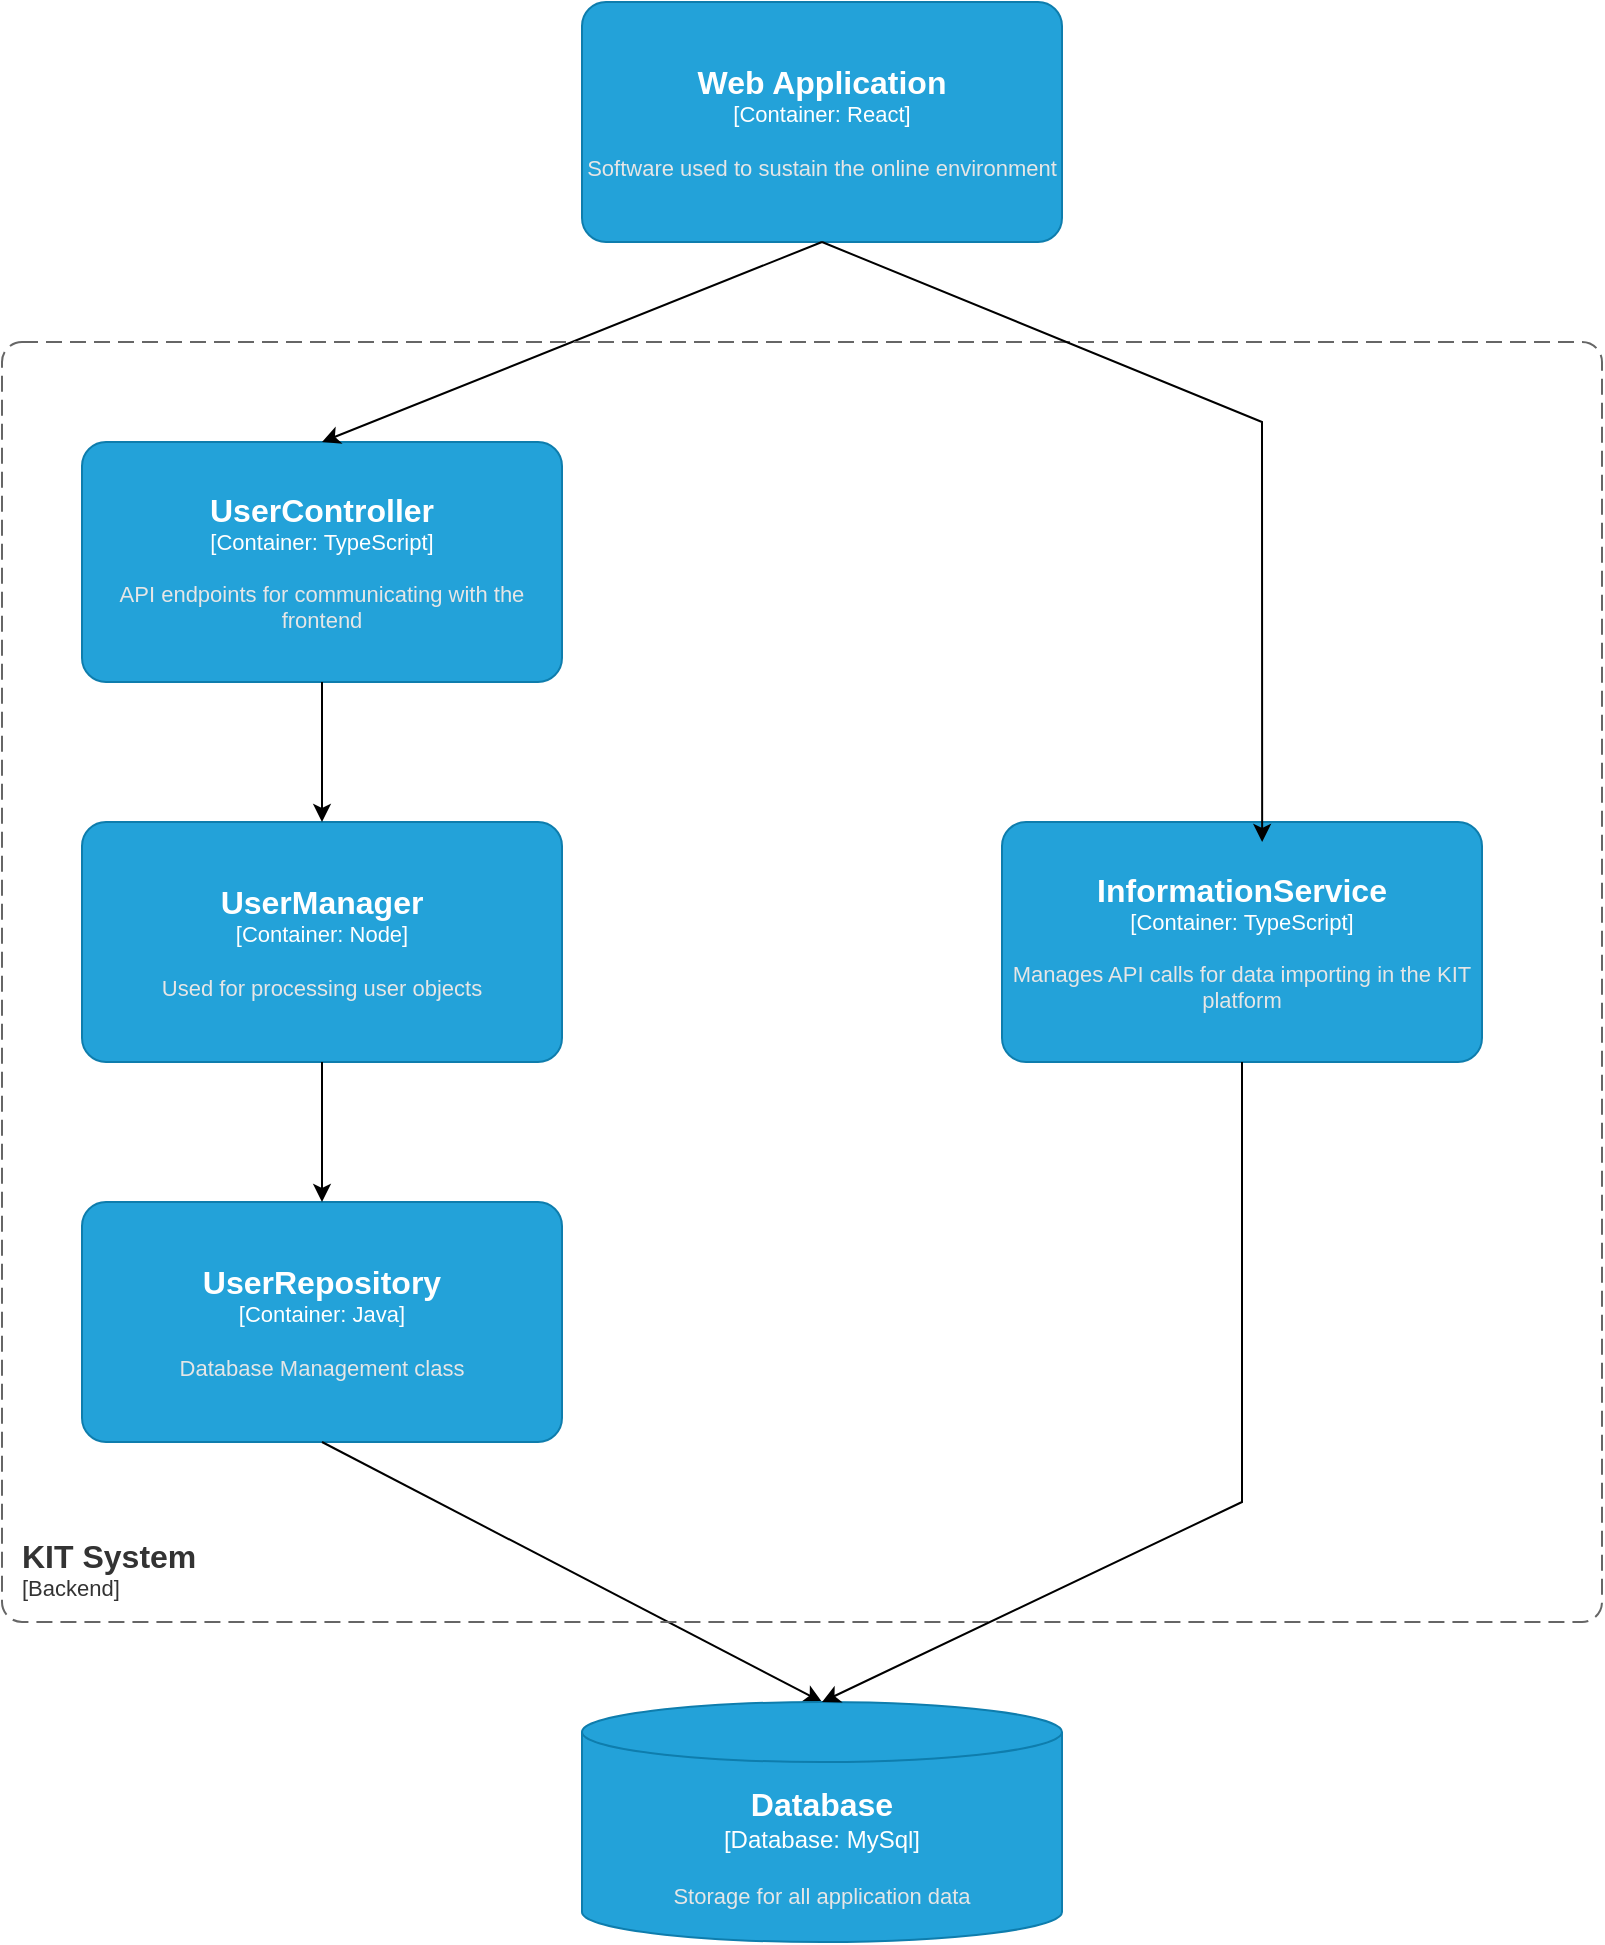 <mxfile version="20.8.16" type="device"><diagram name="Page-1" id="1LQYRFyM9voB15MG9G2u"><mxGraphModel dx="1050" dy="629" grid="1" gridSize="10" guides="1" tooltips="1" connect="1" arrows="1" fold="1" page="1" pageScale="1" pageWidth="850" pageHeight="1100" math="0" shadow="0"><root><mxCell id="0"/><mxCell id="1" parent="0"/><object placeholders="1" c4Name="Web Application" c4Type="Container" c4Technology="React" c4Description="Software used to sustain the online environment" label="&lt;font style=&quot;font-size: 16px&quot;&gt;&lt;b&gt;%c4Name%&lt;/b&gt;&lt;/font&gt;&lt;div&gt;[%c4Type%: %c4Technology%]&lt;/div&gt;&lt;br&gt;&lt;div&gt;&lt;font style=&quot;font-size: 11px&quot;&gt;&lt;font color=&quot;#E6E6E6&quot;&gt;%c4Description%&lt;/font&gt;&lt;/div&gt;" id="d91rcUK-fi-27qrsvKuv-1"><mxCell style="rounded=1;whiteSpace=wrap;html=1;fontSize=11;labelBackgroundColor=none;fillColor=#23A2D9;fontColor=#ffffff;align=center;arcSize=10;strokeColor=#0E7DAD;metaEdit=1;resizable=0;points=[[0.25,0,0],[0.5,0,0],[0.75,0,0],[1,0.25,0],[1,0.5,0],[1,0.75,0],[0.75,1,0],[0.5,1,0],[0.25,1,0],[0,0.75,0],[0,0.5,0],[0,0.25,0]];" vertex="1" parent="1"><mxGeometry x="310" y="70" width="240" height="120" as="geometry"/></mxCell></object><object placeholders="1" c4Name="UserController" c4Type="Container" c4Technology="TypeScript" c4Description="API endpoints for communicating with the frontend" label="&lt;font style=&quot;font-size: 16px&quot;&gt;&lt;b&gt;%c4Name%&lt;/b&gt;&lt;/font&gt;&lt;div&gt;[%c4Type%: %c4Technology%]&lt;/div&gt;&lt;br&gt;&lt;div&gt;&lt;font style=&quot;font-size: 11px&quot;&gt;&lt;font color=&quot;#E6E6E6&quot;&gt;%c4Description%&lt;/font&gt;&lt;/div&gt;" id="d91rcUK-fi-27qrsvKuv-2"><mxCell style="rounded=1;whiteSpace=wrap;html=1;fontSize=11;labelBackgroundColor=none;fillColor=#23A2D9;fontColor=#ffffff;align=center;arcSize=10;strokeColor=#0E7DAD;metaEdit=1;resizable=0;points=[[0.25,0,0],[0.5,0,0],[0.75,0,0],[1,0.25,0],[1,0.5,0],[1,0.75,0],[0.75,1,0],[0.5,1,0],[0.25,1,0],[0,0.75,0],[0,0.5,0],[0,0.25,0]];" vertex="1" parent="1"><mxGeometry x="60" y="290" width="240" height="120" as="geometry"/></mxCell></object><object placeholders="1" c4Name="UserManager" c4Type="Container" c4Technology="Node" c4Description="Used for processing user objects" label="&lt;font style=&quot;font-size: 16px&quot;&gt;&lt;b&gt;%c4Name%&lt;/b&gt;&lt;/font&gt;&lt;div&gt;[%c4Type%: %c4Technology%]&lt;/div&gt;&lt;br&gt;&lt;div&gt;&lt;font style=&quot;font-size: 11px&quot;&gt;&lt;font color=&quot;#E6E6E6&quot;&gt;%c4Description%&lt;/font&gt;&lt;/div&gt;" id="d91rcUK-fi-27qrsvKuv-3"><mxCell style="rounded=1;whiteSpace=wrap;html=1;fontSize=11;labelBackgroundColor=none;fillColor=#23A2D9;fontColor=#ffffff;align=center;arcSize=10;strokeColor=#0E7DAD;metaEdit=1;resizable=0;points=[[0.25,0,0],[0.5,0,0],[0.75,0,0],[1,0.25,0],[1,0.5,0],[1,0.75,0],[0.75,1,0],[0.5,1,0],[0.25,1,0],[0,0.75,0],[0,0.5,0],[0,0.25,0]];" vertex="1" parent="1"><mxGeometry x="60" y="480" width="240" height="120" as="geometry"/></mxCell></object><object placeholders="1" c4Name="UserRepository" c4Type="Container" c4Technology="Java" c4Description="Database Management class" label="&lt;font style=&quot;font-size: 16px&quot;&gt;&lt;b&gt;%c4Name%&lt;/b&gt;&lt;/font&gt;&lt;div&gt;[%c4Type%: %c4Technology%]&lt;/div&gt;&lt;br&gt;&lt;div&gt;&lt;font style=&quot;font-size: 11px&quot;&gt;&lt;font color=&quot;#E6E6E6&quot;&gt;%c4Description%&lt;/font&gt;&lt;/div&gt;" id="d91rcUK-fi-27qrsvKuv-4"><mxCell style="rounded=1;whiteSpace=wrap;html=1;fontSize=11;labelBackgroundColor=none;fillColor=#23A2D9;fontColor=#ffffff;align=center;arcSize=10;strokeColor=#0E7DAD;metaEdit=1;resizable=0;points=[[0.25,0,0],[0.5,0,0],[0.75,0,0],[1,0.25,0],[1,0.5,0],[1,0.75,0],[0.75,1,0],[0.5,1,0],[0.25,1,0],[0,0.75,0],[0,0.5,0],[0,0.25,0]];" vertex="1" parent="1"><mxGeometry x="60" y="670" width="240" height="120" as="geometry"/></mxCell></object><mxCell id="d91rcUK-fi-27qrsvKuv-8" value="" style="endArrow=classic;html=1;rounded=0;exitX=0.5;exitY=1;exitDx=0;exitDy=0;exitPerimeter=0;entryX=0.5;entryY=0;entryDx=0;entryDy=0;entryPerimeter=0;" edge="1" parent="1" source="d91rcUK-fi-27qrsvKuv-4"><mxGeometry width="50" height="50" relative="1" as="geometry"><mxPoint x="400" y="720" as="sourcePoint"/><mxPoint x="430" y="920" as="targetPoint"/></mxGeometry></mxCell><mxCell id="d91rcUK-fi-27qrsvKuv-10" value="" style="endArrow=classic;html=1;rounded=0;exitX=0.5;exitY=1;exitDx=0;exitDy=0;exitPerimeter=0;entryX=0.5;entryY=0;entryDx=0;entryDy=0;entryPerimeter=0;" edge="1" parent="1" source="d91rcUK-fi-27qrsvKuv-3" target="d91rcUK-fi-27qrsvKuv-4"><mxGeometry width="50" height="50" relative="1" as="geometry"><mxPoint x="200" y="810" as="sourcePoint"/><mxPoint x="450" y="870" as="targetPoint"/></mxGeometry></mxCell><mxCell id="d91rcUK-fi-27qrsvKuv-11" value="" style="endArrow=classic;html=1;rounded=0;exitX=0.5;exitY=1;exitDx=0;exitDy=0;exitPerimeter=0;" edge="1" parent="1" source="d91rcUK-fi-27qrsvKuv-2" target="d91rcUK-fi-27qrsvKuv-3"><mxGeometry width="50" height="50" relative="1" as="geometry"><mxPoint x="210" y="820" as="sourcePoint"/><mxPoint x="460" y="880" as="targetPoint"/></mxGeometry></mxCell><mxCell id="d91rcUK-fi-27qrsvKuv-14" value="" style="endArrow=classic;html=1;rounded=0;exitX=0.5;exitY=1;exitDx=0;exitDy=0;exitPerimeter=0;entryX=0.5;entryY=0;entryDx=0;entryDy=0;entryPerimeter=0;" edge="1" parent="1" source="d91rcUK-fi-27qrsvKuv-1" target="d91rcUK-fi-27qrsvKuv-2"><mxGeometry width="50" height="50" relative="1" as="geometry"><mxPoint x="190" y="420" as="sourcePoint"/><mxPoint x="190" y="490" as="targetPoint"/></mxGeometry></mxCell><object placeholders="1" c4Name="KIT System" c4Type="SystemScopeBoundary" c4Application="Backend" label="&lt;font style=&quot;font-size: 16px&quot;&gt;&lt;b&gt;&lt;div style=&quot;text-align: left&quot;&gt;%c4Name%&lt;/div&gt;&lt;/b&gt;&lt;/font&gt;&lt;div style=&quot;text-align: left&quot;&gt;[%c4Application%]&lt;/div&gt;" id="d91rcUK-fi-27qrsvKuv-16"><mxCell style="rounded=1;fontSize=11;whiteSpace=wrap;html=1;dashed=1;arcSize=20;fillColor=none;strokeColor=#666666;fontColor=#333333;labelBackgroundColor=none;align=left;verticalAlign=bottom;labelBorderColor=none;spacingTop=0;spacing=10;dashPattern=8 4;metaEdit=1;rotatable=0;perimeter=rectanglePerimeter;noLabel=0;labelPadding=0;allowArrows=0;connectable=0;expand=0;recursiveResize=0;editable=1;pointerEvents=0;absoluteArcSize=1;points=[[0.25,0,0],[0.5,0,0],[0.75,0,0],[1,0.25,0],[1,0.5,0],[1,0.75,0],[0.75,1,0],[0.5,1,0],[0.25,1,0],[0,0.75,0],[0,0.5,0],[0,0.25,0]];" vertex="1" parent="1"><mxGeometry x="20" y="240" width="800" height="640" as="geometry"/></mxCell></object><object placeholders="1" c4Type="Database" c4Container="Database" c4Technology="MySql" c4Description="Storage for all application data" label="&lt;font style=&quot;font-size: 16px&quot;&gt;&lt;b&gt;%c4Type%&lt;/b&gt;&lt;/font&gt;&lt;div&gt;[%c4Container%:&amp;nbsp;%c4Technology%]&lt;/div&gt;&lt;br&gt;&lt;div&gt;&lt;font style=&quot;font-size: 11px&quot;&gt;&lt;font color=&quot;#E6E6E6&quot;&gt;%c4Description%&lt;/font&gt;&lt;/div&gt;" id="d91rcUK-fi-27qrsvKuv-17"><mxCell style="shape=cylinder3;size=15;whiteSpace=wrap;html=1;boundedLbl=1;rounded=0;labelBackgroundColor=none;fillColor=#23A2D9;fontSize=12;fontColor=#ffffff;align=center;strokeColor=#0E7DAD;metaEdit=1;points=[[0.5,0,0],[1,0.25,0],[1,0.5,0],[1,0.75,0],[0.5,1,0],[0,0.75,0],[0,0.5,0],[0,0.25,0]];resizable=0;" vertex="1" parent="1"><mxGeometry x="310" y="920" width="240" height="120" as="geometry"/></mxCell></object><object placeholders="1" c4Name="InformationService" c4Type="Container" c4Technology="TypeScript" c4Description="Manages API calls for data importing in the KIT platform" label="&lt;font style=&quot;font-size: 16px&quot;&gt;&lt;b&gt;%c4Name%&lt;/b&gt;&lt;/font&gt;&lt;div&gt;[%c4Type%: %c4Technology%]&lt;/div&gt;&lt;br&gt;&lt;div&gt;&lt;font style=&quot;font-size: 11px&quot;&gt;&lt;font color=&quot;#E6E6E6&quot;&gt;%c4Description%&lt;/font&gt;&lt;/div&gt;" id="d91rcUK-fi-27qrsvKuv-18"><mxCell style="rounded=1;whiteSpace=wrap;html=1;fontSize=11;labelBackgroundColor=none;fillColor=#23A2D9;fontColor=#ffffff;align=center;arcSize=10;strokeColor=#0E7DAD;metaEdit=1;resizable=0;points=[[0.25,0,0],[0.5,0,0],[0.75,0,0],[1,0.25,0],[1,0.5,0],[1,0.75,0],[0.75,1,0],[0.5,1,0],[0.25,1,0],[0,0.75,0],[0,0.5,0],[0,0.25,0]];" vertex="1" parent="1"><mxGeometry x="520" y="480" width="240" height="120" as="geometry"/></mxCell></object><mxCell id="d91rcUK-fi-27qrsvKuv-19" value="" style="endArrow=classic;html=1;rounded=0;entryX=0.542;entryY=0.083;entryDx=0;entryDy=0;entryPerimeter=0;" edge="1" parent="1" target="d91rcUK-fi-27qrsvKuv-18"><mxGeometry width="50" height="50" relative="1" as="geometry"><mxPoint x="430" y="190" as="sourcePoint"/><mxPoint x="190" y="300" as="targetPoint"/><Array as="points"><mxPoint x="650" y="280"/></Array></mxGeometry></mxCell><mxCell id="d91rcUK-fi-27qrsvKuv-20" value="" style="endArrow=classic;html=1;rounded=0;exitX=0.5;exitY=1;exitDx=0;exitDy=0;exitPerimeter=0;entryX=0.5;entryY=0;entryDx=0;entryDy=0;entryPerimeter=0;" edge="1" parent="1" source="d91rcUK-fi-27qrsvKuv-18" target="d91rcUK-fi-27qrsvKuv-17"><mxGeometry width="50" height="50" relative="1" as="geometry"><mxPoint x="190" y="800" as="sourcePoint"/><mxPoint x="440" y="930" as="targetPoint"/><Array as="points"><mxPoint x="640" y="820"/></Array></mxGeometry></mxCell></root></mxGraphModel></diagram></mxfile>